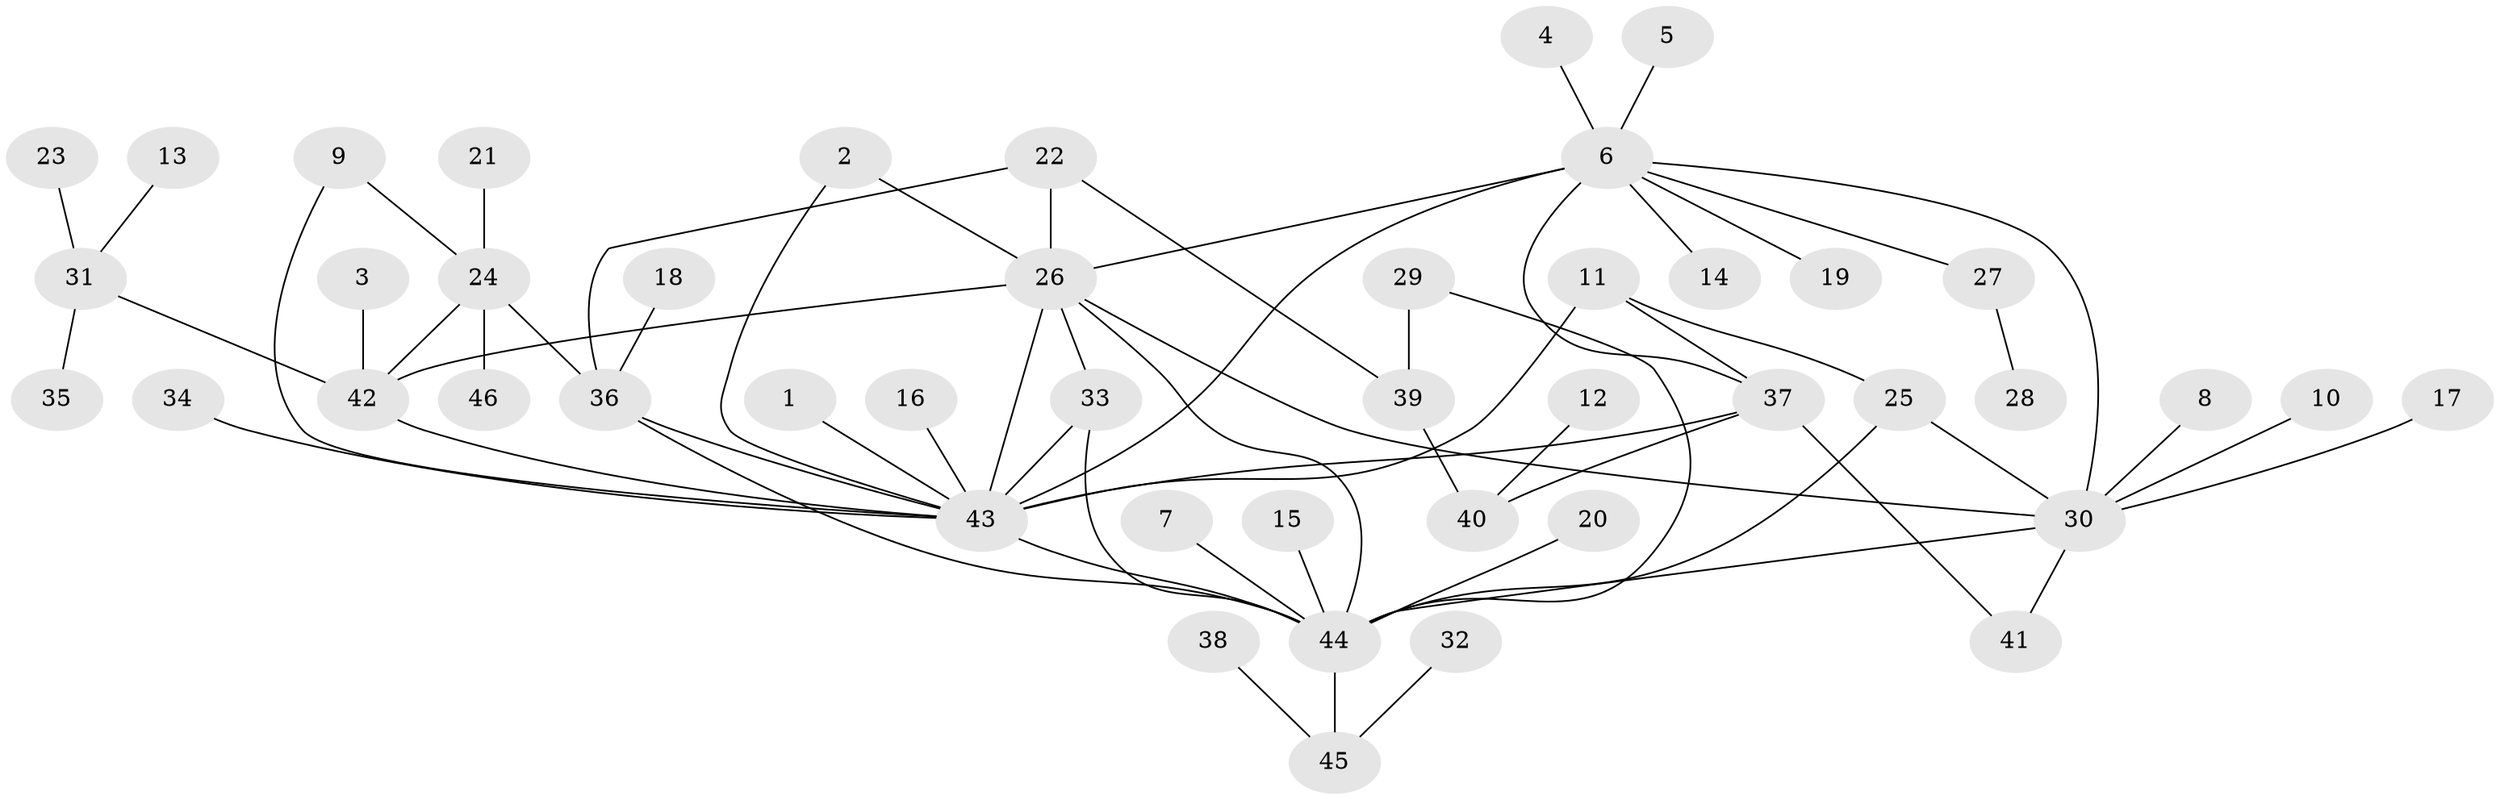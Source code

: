 // original degree distribution, {13: 0.01098901098901099, 20: 0.01098901098901099, 1: 0.5274725274725275, 8: 0.01098901098901099, 4: 0.08791208791208792, 2: 0.18681318681318682, 3: 0.054945054945054944, 9: 0.02197802197802198, 5: 0.06593406593406594, 7: 0.02197802197802198}
// Generated by graph-tools (version 1.1) at 2025/49/03/09/25 03:49:51]
// undirected, 46 vertices, 64 edges
graph export_dot {
graph [start="1"]
  node [color=gray90,style=filled];
  1;
  2;
  3;
  4;
  5;
  6;
  7;
  8;
  9;
  10;
  11;
  12;
  13;
  14;
  15;
  16;
  17;
  18;
  19;
  20;
  21;
  22;
  23;
  24;
  25;
  26;
  27;
  28;
  29;
  30;
  31;
  32;
  33;
  34;
  35;
  36;
  37;
  38;
  39;
  40;
  41;
  42;
  43;
  44;
  45;
  46;
  1 -- 43 [weight=1.0];
  2 -- 26 [weight=1.0];
  2 -- 43 [weight=1.0];
  3 -- 42 [weight=1.0];
  4 -- 6 [weight=1.0];
  5 -- 6 [weight=1.0];
  6 -- 14 [weight=1.0];
  6 -- 19 [weight=1.0];
  6 -- 26 [weight=1.0];
  6 -- 27 [weight=1.0];
  6 -- 30 [weight=1.0];
  6 -- 37 [weight=1.0];
  6 -- 43 [weight=2.0];
  7 -- 44 [weight=1.0];
  8 -- 30 [weight=1.0];
  9 -- 24 [weight=1.0];
  9 -- 43 [weight=1.0];
  10 -- 30 [weight=1.0];
  11 -- 25 [weight=1.0];
  11 -- 37 [weight=1.0];
  11 -- 43 [weight=3.0];
  12 -- 40 [weight=1.0];
  13 -- 31 [weight=1.0];
  15 -- 44 [weight=1.0];
  16 -- 43 [weight=1.0];
  17 -- 30 [weight=1.0];
  18 -- 36 [weight=1.0];
  20 -- 44 [weight=1.0];
  21 -- 24 [weight=1.0];
  22 -- 26 [weight=1.0];
  22 -- 36 [weight=1.0];
  22 -- 39 [weight=1.0];
  23 -- 31 [weight=1.0];
  24 -- 36 [weight=1.0];
  24 -- 42 [weight=1.0];
  24 -- 46 [weight=1.0];
  25 -- 30 [weight=1.0];
  25 -- 44 [weight=1.0];
  26 -- 30 [weight=1.0];
  26 -- 33 [weight=1.0];
  26 -- 42 [weight=1.0];
  26 -- 43 [weight=2.0];
  26 -- 44 [weight=1.0];
  27 -- 28 [weight=1.0];
  29 -- 39 [weight=1.0];
  29 -- 44 [weight=1.0];
  30 -- 41 [weight=1.0];
  30 -- 44 [weight=1.0];
  31 -- 35 [weight=1.0];
  31 -- 42 [weight=1.0];
  32 -- 45 [weight=1.0];
  33 -- 43 [weight=1.0];
  33 -- 44 [weight=1.0];
  34 -- 43 [weight=1.0];
  36 -- 43 [weight=1.0];
  36 -- 44 [weight=1.0];
  37 -- 40 [weight=1.0];
  37 -- 41 [weight=1.0];
  37 -- 43 [weight=1.0];
  38 -- 45 [weight=1.0];
  39 -- 40 [weight=1.0];
  42 -- 43 [weight=2.0];
  43 -- 44 [weight=1.0];
  44 -- 45 [weight=1.0];
}
